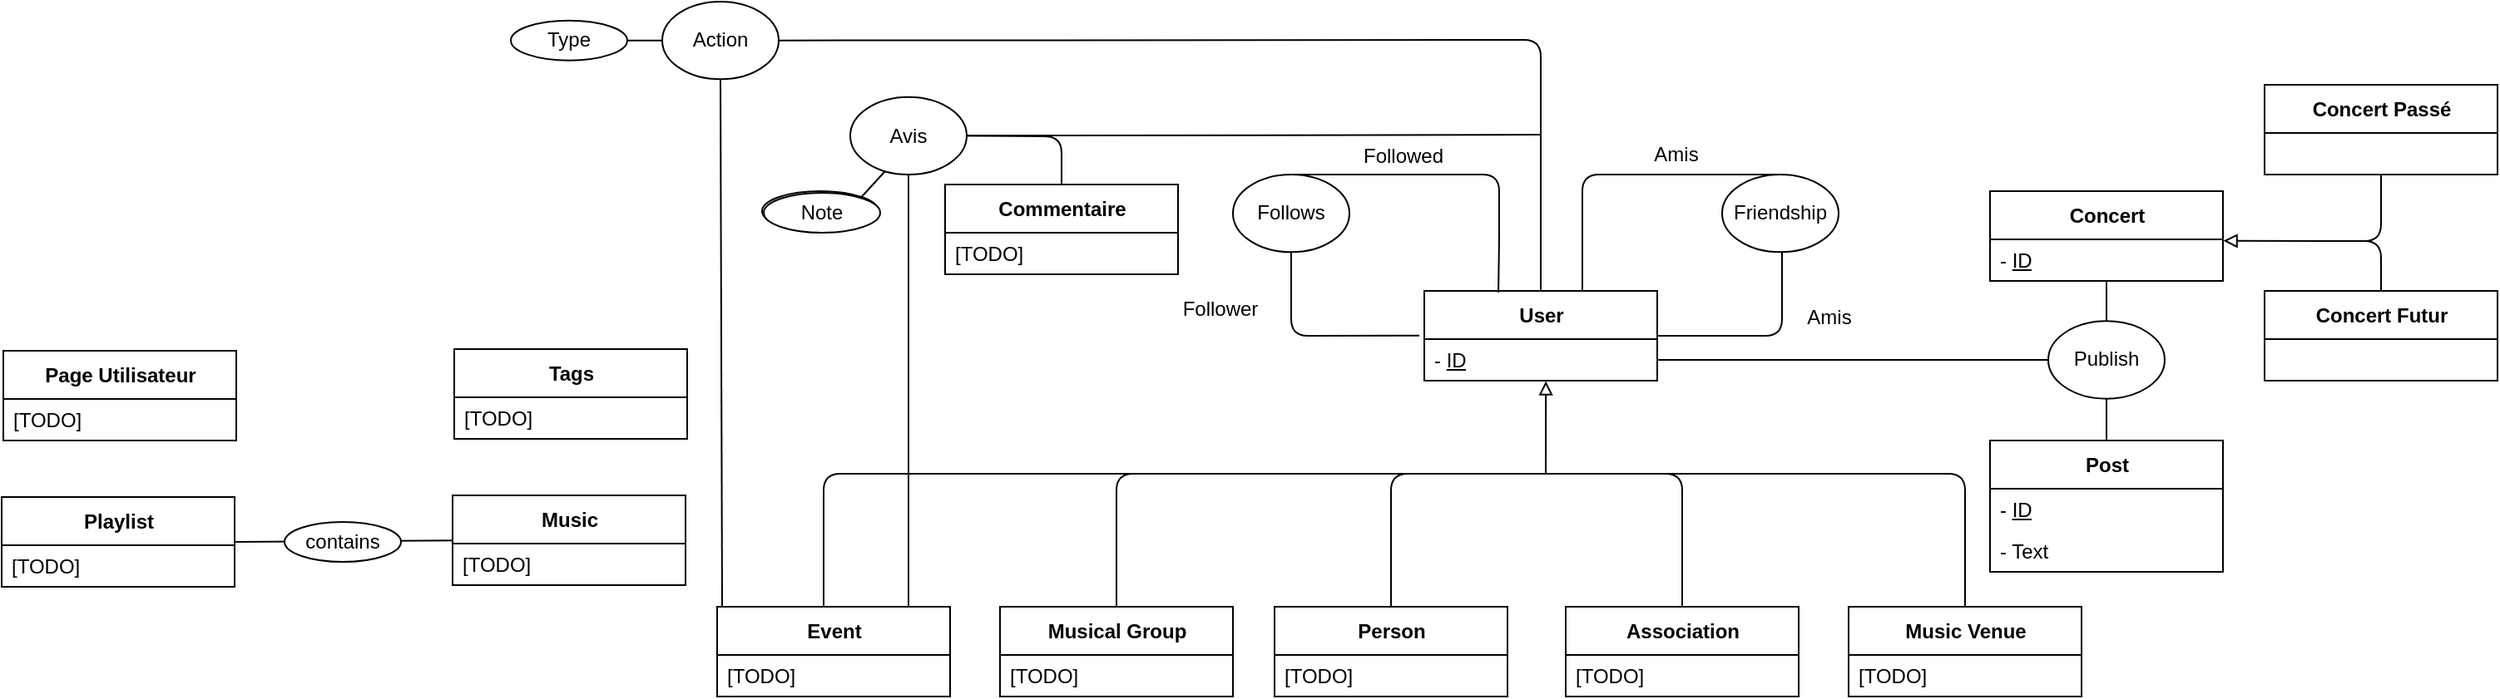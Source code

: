 <mxfile>
    <diagram id="nT5KfW_RDlfUQsja67Bm" name="Page-1">
        <mxGraphModel dx="1592" dy="839" grid="1" gridSize="1" guides="1" tooltips="1" connect="1" arrows="1" fold="1" page="0" pageScale="1" pageWidth="850" pageHeight="1100" math="0" shadow="0">
            <root>
                <mxCell id="0"/>
                <mxCell id="1" parent="0"/>
                <mxCell id="24" style="edgeStyle=none;html=1;exitX=1;exitY=0.5;exitDx=0;exitDy=0;endArrow=none;endFill=0;" parent="1" source="5" edge="1">
                    <mxGeometry relative="1" as="geometry">
                        <mxPoint x="560" y="80" as="targetPoint"/>
                        <Array as="points">
                            <mxPoint x="560" y="137"/>
                        </Array>
                    </mxGeometry>
                </mxCell>
                <mxCell id="56" style="edgeStyle=none;html=1;exitX=0.5;exitY=0;exitDx=0;exitDy=0;startArrow=none;startFill=0;endArrow=none;endFill=0;entryX=1;entryY=0.5;entryDx=0;entryDy=0;" parent="1" source="5" target="60" edge="1">
                    <mxGeometry relative="1" as="geometry">
                        <mxPoint x="415" y="-76" as="targetPoint"/>
                        <Array as="points">
                            <mxPoint x="415" y="-41"/>
                        </Array>
                    </mxGeometry>
                </mxCell>
                <mxCell id="5" value="User" style="swimlane;fontStyle=1;align=center;verticalAlign=middle;childLayout=stackLayout;horizontal=1;startSize=29;horizontalStack=0;resizeParent=1;resizeParentMax=0;resizeLast=0;collapsible=0;marginBottom=0;html=1;" parent="1" vertex="1">
                    <mxGeometry x="345" y="110" width="140" height="54" as="geometry"/>
                </mxCell>
                <mxCell id="7" value="- &lt;u&gt;ID&lt;/u&gt;" style="text;html=1;strokeColor=none;fillColor=none;align=left;verticalAlign=middle;spacingLeft=4;spacingRight=4;overflow=hidden;rotatable=0;points=[[0,0.5],[1,0.5]];portConstraint=eastwest;" parent="5" vertex="1">
                    <mxGeometry y="29" width="140" height="25" as="geometry"/>
                </mxCell>
                <mxCell id="20" style="edgeStyle=none;html=1;exitX=0.5;exitY=0;exitDx=0;exitDy=0;endArrow=none;endFill=0;" parent="1" source="10" edge="1">
                    <mxGeometry relative="1" as="geometry">
                        <mxPoint x="340" y="220" as="targetPoint"/>
                        <Array as="points">
                            <mxPoint x="160" y="220"/>
                        </Array>
                    </mxGeometry>
                </mxCell>
                <mxCell id="10" value="Musical Group" style="swimlane;fontStyle=1;align=center;verticalAlign=middle;childLayout=stackLayout;horizontal=1;startSize=29;horizontalStack=0;resizeParent=1;resizeParentMax=0;resizeLast=0;collapsible=0;marginBottom=0;html=1;" parent="1" vertex="1">
                    <mxGeometry x="90" y="300" width="140" height="54" as="geometry"/>
                </mxCell>
                <mxCell id="11" value="[TODO]" style="text;html=1;strokeColor=none;fillColor=none;align=left;verticalAlign=middle;spacingLeft=4;spacingRight=4;overflow=hidden;rotatable=0;points=[[0,0.5],[1,0.5]];portConstraint=eastwest;" parent="10" vertex="1">
                    <mxGeometry y="29" width="140" height="25" as="geometry"/>
                </mxCell>
                <mxCell id="19" style="edgeStyle=none;html=1;exitX=0.5;exitY=0;exitDx=0;exitDy=0;endArrow=none;endFill=0;" parent="1" source="12" edge="1">
                    <mxGeometry relative="1" as="geometry">
                        <mxPoint x="420.0" y="220.0" as="targetPoint"/>
                        <Array as="points">
                            <mxPoint x="325" y="220"/>
                        </Array>
                    </mxGeometry>
                </mxCell>
                <mxCell id="12" value="Person" style="swimlane;fontStyle=1;align=center;verticalAlign=middle;childLayout=stackLayout;horizontal=1;startSize=29;horizontalStack=0;resizeParent=1;resizeParentMax=0;resizeLast=0;collapsible=0;marginBottom=0;html=1;" parent="1" vertex="1">
                    <mxGeometry x="255" y="300" width="140" height="54" as="geometry"/>
                </mxCell>
                <mxCell id="13" value="[TODO]" style="text;html=1;strokeColor=none;fillColor=none;align=left;verticalAlign=middle;spacingLeft=4;spacingRight=4;overflow=hidden;rotatable=0;points=[[0,0.5],[1,0.5]];portConstraint=eastwest;" parent="12" vertex="1">
                    <mxGeometry y="29" width="140" height="25" as="geometry"/>
                </mxCell>
                <mxCell id="21" style="edgeStyle=none;html=1;exitX=0.5;exitY=0;exitDx=0;exitDy=0;endArrow=none;endFill=0;" parent="1" source="14" edge="1">
                    <mxGeometry relative="1" as="geometry">
                        <mxPoint x="410.0" y="220.0" as="targetPoint"/>
                        <Array as="points">
                            <mxPoint x="500" y="220"/>
                        </Array>
                    </mxGeometry>
                </mxCell>
                <mxCell id="14" value="Association" style="swimlane;fontStyle=1;align=center;verticalAlign=middle;childLayout=stackLayout;horizontal=1;startSize=29;horizontalStack=0;resizeParent=1;resizeParentMax=0;resizeLast=0;collapsible=0;marginBottom=0;html=1;" parent="1" vertex="1">
                    <mxGeometry x="430" y="300" width="140" height="54" as="geometry"/>
                </mxCell>
                <mxCell id="15" value="[TODO]" style="text;html=1;strokeColor=none;fillColor=none;align=left;verticalAlign=middle;spacingLeft=4;spacingRight=4;overflow=hidden;rotatable=0;points=[[0,0.5],[1,0.5]];portConstraint=eastwest;" parent="14" vertex="1">
                    <mxGeometry y="29" width="140" height="25" as="geometry"/>
                </mxCell>
                <mxCell id="22" style="edgeStyle=none;html=1;exitX=0.5;exitY=0;exitDx=0;exitDy=0;endArrow=none;endFill=0;" parent="1" source="16" edge="1">
                    <mxGeometry relative="1" as="geometry">
                        <mxPoint x="490" y="220" as="targetPoint"/>
                        <Array as="points">
                            <mxPoint x="670" y="220"/>
                        </Array>
                    </mxGeometry>
                </mxCell>
                <mxCell id="16" value="Music Venue" style="swimlane;fontStyle=1;align=center;verticalAlign=middle;childLayout=stackLayout;horizontal=1;startSize=29;horizontalStack=0;resizeParent=1;resizeParentMax=0;resizeLast=0;collapsible=0;marginBottom=0;html=1;" parent="1" vertex="1">
                    <mxGeometry x="600" y="300" width="140" height="54" as="geometry"/>
                </mxCell>
                <mxCell id="17" value="[TODO]" style="text;html=1;strokeColor=none;fillColor=none;align=left;verticalAlign=middle;spacingLeft=4;spacingRight=4;overflow=hidden;rotatable=0;points=[[0,0.5],[1,0.5]];portConstraint=eastwest;" parent="16" vertex="1">
                    <mxGeometry y="29" width="140" height="25" as="geometry"/>
                </mxCell>
                <mxCell id="23" value="" style="endArrow=block;html=1;entryX=0.522;entryY=1.012;entryDx=0;entryDy=0;entryPerimeter=0;endFill=0;" parent="1" target="7" edge="1">
                    <mxGeometry width="50" height="50" relative="1" as="geometry">
                        <mxPoint x="418" y="220" as="sourcePoint"/>
                        <mxPoint x="390" y="200" as="targetPoint"/>
                    </mxGeometry>
                </mxCell>
                <mxCell id="26" style="edgeStyle=none;html=1;exitX=0.5;exitY=0;exitDx=0;exitDy=0;endArrow=none;endFill=0;" parent="1" source="25" edge="1">
                    <mxGeometry relative="1" as="geometry">
                        <mxPoint x="440" y="110" as="targetPoint"/>
                        <Array as="points">
                            <mxPoint x="440" y="40"/>
                            <mxPoint x="440" y="80"/>
                        </Array>
                    </mxGeometry>
                </mxCell>
                <mxCell id="25" value="Friendship" style="ellipse;whiteSpace=wrap;html=1;" parent="1" vertex="1">
                    <mxGeometry x="524" y="40.0" width="70" height="46.67" as="geometry"/>
                </mxCell>
                <mxCell id="30" style="edgeStyle=none;html=1;exitX=0.5;exitY=1;exitDx=0;exitDy=0;entryX=-0.021;entryY=-0.087;entryDx=0;entryDy=0;entryPerimeter=0;endArrow=none;endFill=0;" parent="1" source="29" target="7" edge="1">
                    <mxGeometry relative="1" as="geometry">
                        <Array as="points">
                            <mxPoint x="265" y="137"/>
                        </Array>
                    </mxGeometry>
                </mxCell>
                <mxCell id="31" style="edgeStyle=none;html=1;exitX=0.5;exitY=0;exitDx=0;exitDy=0;entryX=0.318;entryY=0.019;entryDx=0;entryDy=0;endArrow=none;endFill=0;entryPerimeter=0;" parent="1" source="29" target="5" edge="1">
                    <mxGeometry relative="1" as="geometry">
                        <Array as="points">
                            <mxPoint x="390" y="40"/>
                            <mxPoint x="390" y="80"/>
                        </Array>
                    </mxGeometry>
                </mxCell>
                <mxCell id="29" value="Follows" style="ellipse;whiteSpace=wrap;html=1;flipV=0;" parent="1" vertex="1">
                    <mxGeometry x="230" y="40.0" width="70" height="46.67" as="geometry"/>
                </mxCell>
                <mxCell id="32" value="Follower" style="text;html=1;strokeColor=none;fillColor=none;align=center;verticalAlign=middle;whiteSpace=wrap;rounded=0;" parent="1" vertex="1">
                    <mxGeometry x="200" y="110" width="45" height="22.5" as="geometry"/>
                </mxCell>
                <mxCell id="33" value="Followed" style="text;html=1;strokeColor=none;fillColor=none;align=center;verticalAlign=middle;whiteSpace=wrap;rounded=0;" parent="1" vertex="1">
                    <mxGeometry x="310" y="17.5" width="45" height="22.5" as="geometry"/>
                </mxCell>
                <mxCell id="34" value="Post" style="swimlane;fontStyle=1;align=center;verticalAlign=middle;childLayout=stackLayout;horizontal=1;startSize=29;horizontalStack=0;resizeParent=1;resizeParentMax=0;resizeLast=0;collapsible=0;marginBottom=0;html=1;" parent="1" vertex="1">
                    <mxGeometry x="685" y="200" width="140" height="79" as="geometry"/>
                </mxCell>
                <mxCell id="35" value="- &lt;u&gt;ID&lt;/u&gt;" style="text;html=1;strokeColor=none;fillColor=none;align=left;verticalAlign=middle;spacingLeft=4;spacingRight=4;overflow=hidden;rotatable=0;points=[[0,0.5],[1,0.5]];portConstraint=eastwest;" parent="34" vertex="1">
                    <mxGeometry y="29" width="140" height="25" as="geometry"/>
                </mxCell>
                <mxCell id="39" value="- Text" style="text;html=1;strokeColor=none;fillColor=none;align=left;verticalAlign=middle;spacingLeft=4;spacingRight=4;overflow=hidden;rotatable=0;points=[[0,0.5],[1,0.5]];portConstraint=eastwest;" parent="34" vertex="1">
                    <mxGeometry y="54" width="140" height="25" as="geometry"/>
                </mxCell>
                <mxCell id="36" style="edgeStyle=none;html=1;exitX=0.5;exitY=1;exitDx=0;exitDy=0;entryX=0.5;entryY=0;entryDx=0;entryDy=0;endArrow=none;endFill=0;startArrow=none;" parent="1" source="37" target="34" edge="1">
                    <mxGeometry relative="1" as="geometry"/>
                </mxCell>
                <mxCell id="38" value="" style="edgeStyle=none;html=1;exitX=1;exitY=0.5;exitDx=0;exitDy=0;entryX=0;entryY=0.5;entryDx=0;entryDy=0;endArrow=none;endFill=0;" parent="1" source="7" target="37" edge="1">
                    <mxGeometry relative="1" as="geometry">
                        <mxPoint x="485.0" y="151.5" as="sourcePoint"/>
                        <mxPoint x="750" y="151.5" as="targetPoint"/>
                    </mxGeometry>
                </mxCell>
                <mxCell id="43" style="edgeStyle=none;html=1;exitX=0.5;exitY=0;exitDx=0;exitDy=0;entryX=0.5;entryY=1;entryDx=0;entryDy=0;endArrow=none;endFill=0;" parent="1" source="37" target="40" edge="1">
                    <mxGeometry relative="1" as="geometry"/>
                </mxCell>
                <mxCell id="37" value="Publish" style="ellipse;whiteSpace=wrap;html=1;" parent="1" vertex="1">
                    <mxGeometry x="720" y="128.16" width="70" height="46.67" as="geometry"/>
                </mxCell>
                <mxCell id="40" value="Concert" style="swimlane;fontStyle=1;align=center;verticalAlign=middle;childLayout=stackLayout;horizontal=1;startSize=29;horizontalStack=0;resizeParent=1;resizeParentMax=0;resizeLast=0;collapsible=0;marginBottom=0;html=1;" parent="1" vertex="1">
                    <mxGeometry x="685" y="50" width="140" height="54" as="geometry"/>
                </mxCell>
                <mxCell id="41" value="- &lt;u&gt;ID&lt;/u&gt;" style="text;html=1;strokeColor=none;fillColor=none;align=left;verticalAlign=middle;spacingLeft=4;spacingRight=4;overflow=hidden;rotatable=0;points=[[0,0.5],[1,0.5]];portConstraint=eastwest;" parent="40" vertex="1">
                    <mxGeometry y="29" width="140" height="25" as="geometry"/>
                </mxCell>
                <mxCell id="51" style="edgeStyle=none;html=1;exitX=0.5;exitY=1;exitDx=0;exitDy=0;endArrow=block;endFill=0;startArrow=none;startFill=0;entryX=1.002;entryY=0.035;entryDx=0;entryDy=0;entryPerimeter=0;" parent="1" target="41" edge="1">
                    <mxGeometry relative="1" as="geometry">
                        <mxPoint x="832" y="80" as="targetPoint"/>
                        <mxPoint x="920.0" y="40" as="sourcePoint"/>
                        <Array as="points">
                            <mxPoint x="920" y="80"/>
                        </Array>
                    </mxGeometry>
                </mxCell>
                <mxCell id="45" value="Concert Passé" style="swimlane;fontStyle=1;align=center;verticalAlign=middle;childLayout=stackLayout;horizontal=1;startSize=29;horizontalStack=0;resizeParent=1;resizeParentMax=0;resizeLast=0;collapsible=0;marginBottom=0;html=1;" parent="1" vertex="1">
                    <mxGeometry x="850" y="-14" width="140" height="54" as="geometry"/>
                </mxCell>
                <mxCell id="55" style="edgeStyle=none;html=1;exitX=0.5;exitY=0;exitDx=0;exitDy=0;startArrow=none;startFill=0;endArrow=none;endFill=0;" parent="1" source="47" edge="1">
                    <mxGeometry relative="1" as="geometry">
                        <mxPoint x="892" y="80" as="targetPoint"/>
                        <Array as="points">
                            <mxPoint x="920" y="80"/>
                        </Array>
                    </mxGeometry>
                </mxCell>
                <mxCell id="47" value="Concert Futur" style="swimlane;fontStyle=1;align=center;verticalAlign=middle;childLayout=stackLayout;horizontal=1;startSize=29;horizontalStack=0;resizeParent=1;resizeParentMax=0;resizeLast=0;collapsible=0;marginBottom=0;html=1;" parent="1" vertex="1">
                    <mxGeometry x="850" y="110" width="140" height="54" as="geometry"/>
                </mxCell>
                <mxCell id="57" value="Event" style="swimlane;fontStyle=1;align=center;verticalAlign=middle;childLayout=stackLayout;horizontal=1;startSize=29;horizontalStack=0;resizeParent=1;resizeParentMax=0;resizeLast=0;collapsible=0;marginBottom=0;html=1;" parent="1" vertex="1">
                    <mxGeometry x="-80" y="300" width="140" height="54" as="geometry"/>
                </mxCell>
                <mxCell id="58" value="[TODO]" style="text;html=1;strokeColor=none;fillColor=none;align=left;verticalAlign=middle;spacingLeft=4;spacingRight=4;overflow=hidden;rotatable=0;points=[[0,0.5],[1,0.5]];portConstraint=eastwest;" parent="57" vertex="1">
                    <mxGeometry y="29" width="140" height="25" as="geometry"/>
                </mxCell>
                <mxCell id="59" style="edgeStyle=none;html=1;exitX=0.5;exitY=0;exitDx=0;exitDy=0;endArrow=none;endFill=0;" parent="1" edge="1">
                    <mxGeometry relative="1" as="geometry">
                        <mxPoint x="180" y="220" as="targetPoint"/>
                        <mxPoint x="-16" y="300" as="sourcePoint"/>
                        <Array as="points">
                            <mxPoint x="-16" y="220"/>
                        </Array>
                    </mxGeometry>
                </mxCell>
                <mxCell id="61" style="edgeStyle=none;html=1;exitX=0.5;exitY=1;exitDx=0;exitDy=0;startArrow=none;startFill=0;endArrow=none;endFill=0;" parent="1" source="60" edge="1">
                    <mxGeometry relative="1" as="geometry">
                        <mxPoint x="-77" y="300" as="targetPoint"/>
                    </mxGeometry>
                </mxCell>
                <mxCell id="65" style="edgeStyle=none;html=1;exitX=0;exitY=0.5;exitDx=0;exitDy=0;startArrow=none;startFill=0;endArrow=none;endFill=0;" parent="1" source="60" target="63" edge="1">
                    <mxGeometry relative="1" as="geometry"/>
                </mxCell>
                <mxCell id="60" value="Action" style="ellipse;whiteSpace=wrap;html=1;flipV=0;" parent="1" vertex="1">
                    <mxGeometry x="-113" y="-64.0" width="70" height="46.67" as="geometry"/>
                </mxCell>
                <mxCell id="63" value="Type" style="ellipse;whiteSpace=wrap;html=1;flipV=0;" parent="1" vertex="1">
                    <mxGeometry x="-204" y="-52.66" width="70" height="24" as="geometry"/>
                </mxCell>
                <mxCell id="67" style="edgeStyle=none;html=1;exitX=0.5;exitY=1;exitDx=0;exitDy=0;startArrow=none;startFill=0;endArrow=none;endFill=0;" parent="1" source="66" edge="1">
                    <mxGeometry relative="1" as="geometry">
                        <mxPoint x="35" y="300" as="targetPoint"/>
                    </mxGeometry>
                </mxCell>
                <mxCell id="68" style="edgeStyle=none;html=1;exitX=1;exitY=0.5;exitDx=0;exitDy=0;startArrow=none;startFill=0;endArrow=none;endFill=0;" parent="1" source="66" edge="1">
                    <mxGeometry relative="1" as="geometry">
                        <mxPoint x="415" y="16" as="targetPoint"/>
                    </mxGeometry>
                </mxCell>
                <mxCell id="66" value="Avis" style="ellipse;whiteSpace=wrap;html=1;flipV=0;" parent="1" vertex="1">
                    <mxGeometry y="-6.67" width="70" height="46.67" as="geometry"/>
                </mxCell>
                <mxCell id="73" style="edgeStyle=none;html=1;exitX=0.5;exitY=0;exitDx=0;exitDy=0;startArrow=none;startFill=0;endArrow=none;endFill=0;entryX=1;entryY=0.5;entryDx=0;entryDy=0;" parent="1" source="74" target="66" edge="1">
                    <mxGeometry relative="1" as="geometry">
                        <mxPoint x="64.591" y="55.037" as="sourcePoint"/>
                        <mxPoint x="71" y="18" as="targetPoint"/>
                        <Array as="points">
                            <mxPoint x="127" y="17"/>
                        </Array>
                    </mxGeometry>
                </mxCell>
                <mxCell id="72" style="edgeStyle=none;html=1;exitX=1;exitY=0;exitDx=0;exitDy=0;entryX=0.301;entryY=0.955;entryDx=0;entryDy=0;entryPerimeter=0;startArrow=none;startFill=0;endArrow=none;endFill=0;" parent="1" source="70" target="66" edge="1">
                    <mxGeometry relative="1" as="geometry"/>
                </mxCell>
                <mxCell id="70" value="Note" style="ellipse;whiteSpace=wrap;html=1;flipV=0;" parent="1" vertex="1">
                    <mxGeometry x="-53" y="50" width="70" height="24" as="geometry"/>
                </mxCell>
                <mxCell id="74" value="Commentaire" style="swimlane;fontStyle=1;align=center;verticalAlign=middle;childLayout=stackLayout;horizontal=1;startSize=29;horizontalStack=0;resizeParent=1;resizeParentMax=0;resizeLast=0;collapsible=0;marginBottom=0;html=1;" parent="1" vertex="1">
                    <mxGeometry x="57" y="46" width="140" height="54" as="geometry"/>
                </mxCell>
                <mxCell id="75" value="[TODO]" style="text;html=1;strokeColor=none;fillColor=none;align=left;verticalAlign=middle;spacingLeft=4;spacingRight=4;overflow=hidden;rotatable=0;points=[[0,0.5],[1,0.5]];portConstraint=eastwest;" parent="74" vertex="1">
                    <mxGeometry y="29" width="140" height="25" as="geometry"/>
                </mxCell>
                <mxCell id="77" value="Tags" style="swimlane;fontStyle=1;align=center;verticalAlign=middle;childLayout=stackLayout;horizontal=1;startSize=29;horizontalStack=0;resizeParent=1;resizeParentMax=0;resizeLast=0;collapsible=0;marginBottom=0;html=1;" vertex="1" parent="1">
                    <mxGeometry x="-238" y="145" width="140" height="54" as="geometry"/>
                </mxCell>
                <mxCell id="78" value="[TODO]" style="text;html=1;strokeColor=none;fillColor=none;align=left;verticalAlign=middle;spacingLeft=4;spacingRight=4;overflow=hidden;rotatable=0;points=[[0,0.5],[1,0.5]];portConstraint=eastwest;" vertex="1" parent="77">
                    <mxGeometry y="29" width="140" height="25" as="geometry"/>
                </mxCell>
                <mxCell id="79" value="Page Utilisateur" style="swimlane;fontStyle=1;align=center;verticalAlign=middle;childLayout=stackLayout;horizontal=1;startSize=29;horizontalStack=0;resizeParent=1;resizeParentMax=0;resizeLast=0;collapsible=0;marginBottom=0;html=1;" vertex="1" parent="1">
                    <mxGeometry x="-509" y="146" width="140" height="54" as="geometry"/>
                </mxCell>
                <mxCell id="80" value="[TODO]" style="text;html=1;strokeColor=none;fillColor=none;align=left;verticalAlign=middle;spacingLeft=4;spacingRight=4;overflow=hidden;rotatable=0;points=[[0,0.5],[1,0.5]];portConstraint=eastwest;" vertex="1" parent="79">
                    <mxGeometry y="29" width="140" height="25" as="geometry"/>
                </mxCell>
                <mxCell id="87" style="edgeStyle=none;html=1;exitX=1;exitY=0.5;exitDx=0;exitDy=0;entryX=0.025;entryY=-0.073;entryDx=0;entryDy=0;entryPerimeter=0;endArrow=none;endFill=0;" edge="1" parent="1" source="83" target="86">
                    <mxGeometry relative="1" as="geometry"/>
                </mxCell>
                <mxCell id="83" value="Playlist" style="swimlane;fontStyle=1;align=center;verticalAlign=middle;childLayout=stackLayout;horizontal=1;startSize=29;horizontalStack=0;resizeParent=1;resizeParentMax=0;resizeLast=0;collapsible=0;marginBottom=0;html=1;" vertex="1" parent="1">
                    <mxGeometry x="-510" y="234" width="140" height="54" as="geometry"/>
                </mxCell>
                <mxCell id="84" value="[TODO]" style="text;html=1;strokeColor=none;fillColor=none;align=left;verticalAlign=middle;spacingLeft=4;spacingRight=4;overflow=hidden;rotatable=0;points=[[0,0.5],[1,0.5]];portConstraint=eastwest;" vertex="1" parent="83">
                    <mxGeometry y="29" width="140" height="25" as="geometry"/>
                </mxCell>
                <mxCell id="85" value="Music" style="swimlane;fontStyle=1;align=center;verticalAlign=middle;childLayout=stackLayout;horizontal=1;startSize=29;horizontalStack=0;resizeParent=1;resizeParentMax=0;resizeLast=0;collapsible=0;marginBottom=0;html=1;" vertex="1" parent="1">
                    <mxGeometry x="-239" y="233" width="140" height="54" as="geometry"/>
                </mxCell>
                <mxCell id="86" value="[TODO]" style="text;html=1;strokeColor=none;fillColor=none;align=left;verticalAlign=middle;spacingLeft=4;spacingRight=4;overflow=hidden;rotatable=0;points=[[0,0.5],[1,0.5]];portConstraint=eastwest;" vertex="1" parent="85">
                    <mxGeometry y="29" width="140" height="25" as="geometry"/>
                </mxCell>
                <mxCell id="88" value="Note" style="ellipse;whiteSpace=wrap;html=1;flipV=0;" vertex="1" parent="1">
                    <mxGeometry x="-52" y="51" width="70" height="24" as="geometry"/>
                </mxCell>
                <mxCell id="90" value="contains" style="ellipse;whiteSpace=wrap;html=1;flipV=0;" vertex="1" parent="1">
                    <mxGeometry x="-340" y="249" width="70" height="24" as="geometry"/>
                </mxCell>
                <mxCell id="91" value="Amis" style="text;html=1;strokeColor=none;fillColor=none;align=center;verticalAlign=middle;whiteSpace=wrap;rounded=0;" vertex="1" parent="1">
                    <mxGeometry x="474" y="17" width="45" height="22.5" as="geometry"/>
                </mxCell>
                <mxCell id="92" value="Amis" style="text;html=1;strokeColor=none;fillColor=none;align=center;verticalAlign=middle;whiteSpace=wrap;rounded=0;" vertex="1" parent="1">
                    <mxGeometry x="566" y="115" width="45" height="22.5" as="geometry"/>
                </mxCell>
            </root>
        </mxGraphModel>
    </diagram>
</mxfile>